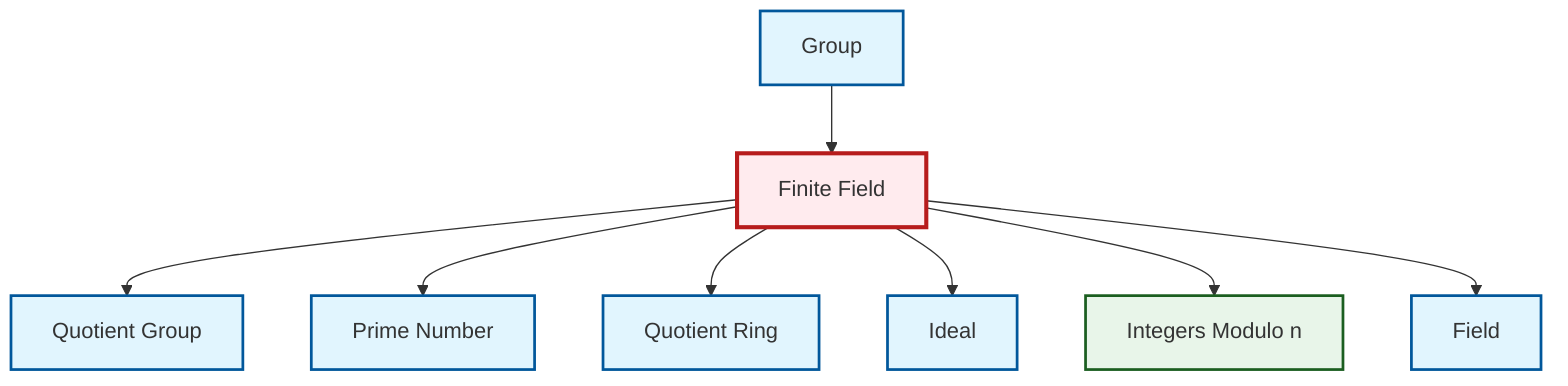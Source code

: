 graph TD
    classDef definition fill:#e1f5fe,stroke:#01579b,stroke-width:2px
    classDef theorem fill:#f3e5f5,stroke:#4a148c,stroke-width:2px
    classDef axiom fill:#fff3e0,stroke:#e65100,stroke-width:2px
    classDef example fill:#e8f5e9,stroke:#1b5e20,stroke-width:2px
    classDef current fill:#ffebee,stroke:#b71c1c,stroke-width:3px
    def-group["Group"]:::definition
    def-quotient-group["Quotient Group"]:::definition
    def-quotient-ring["Quotient Ring"]:::definition
    ex-finite-field["Finite Field"]:::example
    def-prime["Prime Number"]:::definition
    def-field["Field"]:::definition
    def-ideal["Ideal"]:::definition
    ex-quotient-integers-mod-n["Integers Modulo n"]:::example
    ex-finite-field --> def-quotient-group
    ex-finite-field --> def-prime
    def-group --> ex-finite-field
    ex-finite-field --> def-quotient-ring
    ex-finite-field --> def-ideal
    ex-finite-field --> ex-quotient-integers-mod-n
    ex-finite-field --> def-field
    class ex-finite-field current